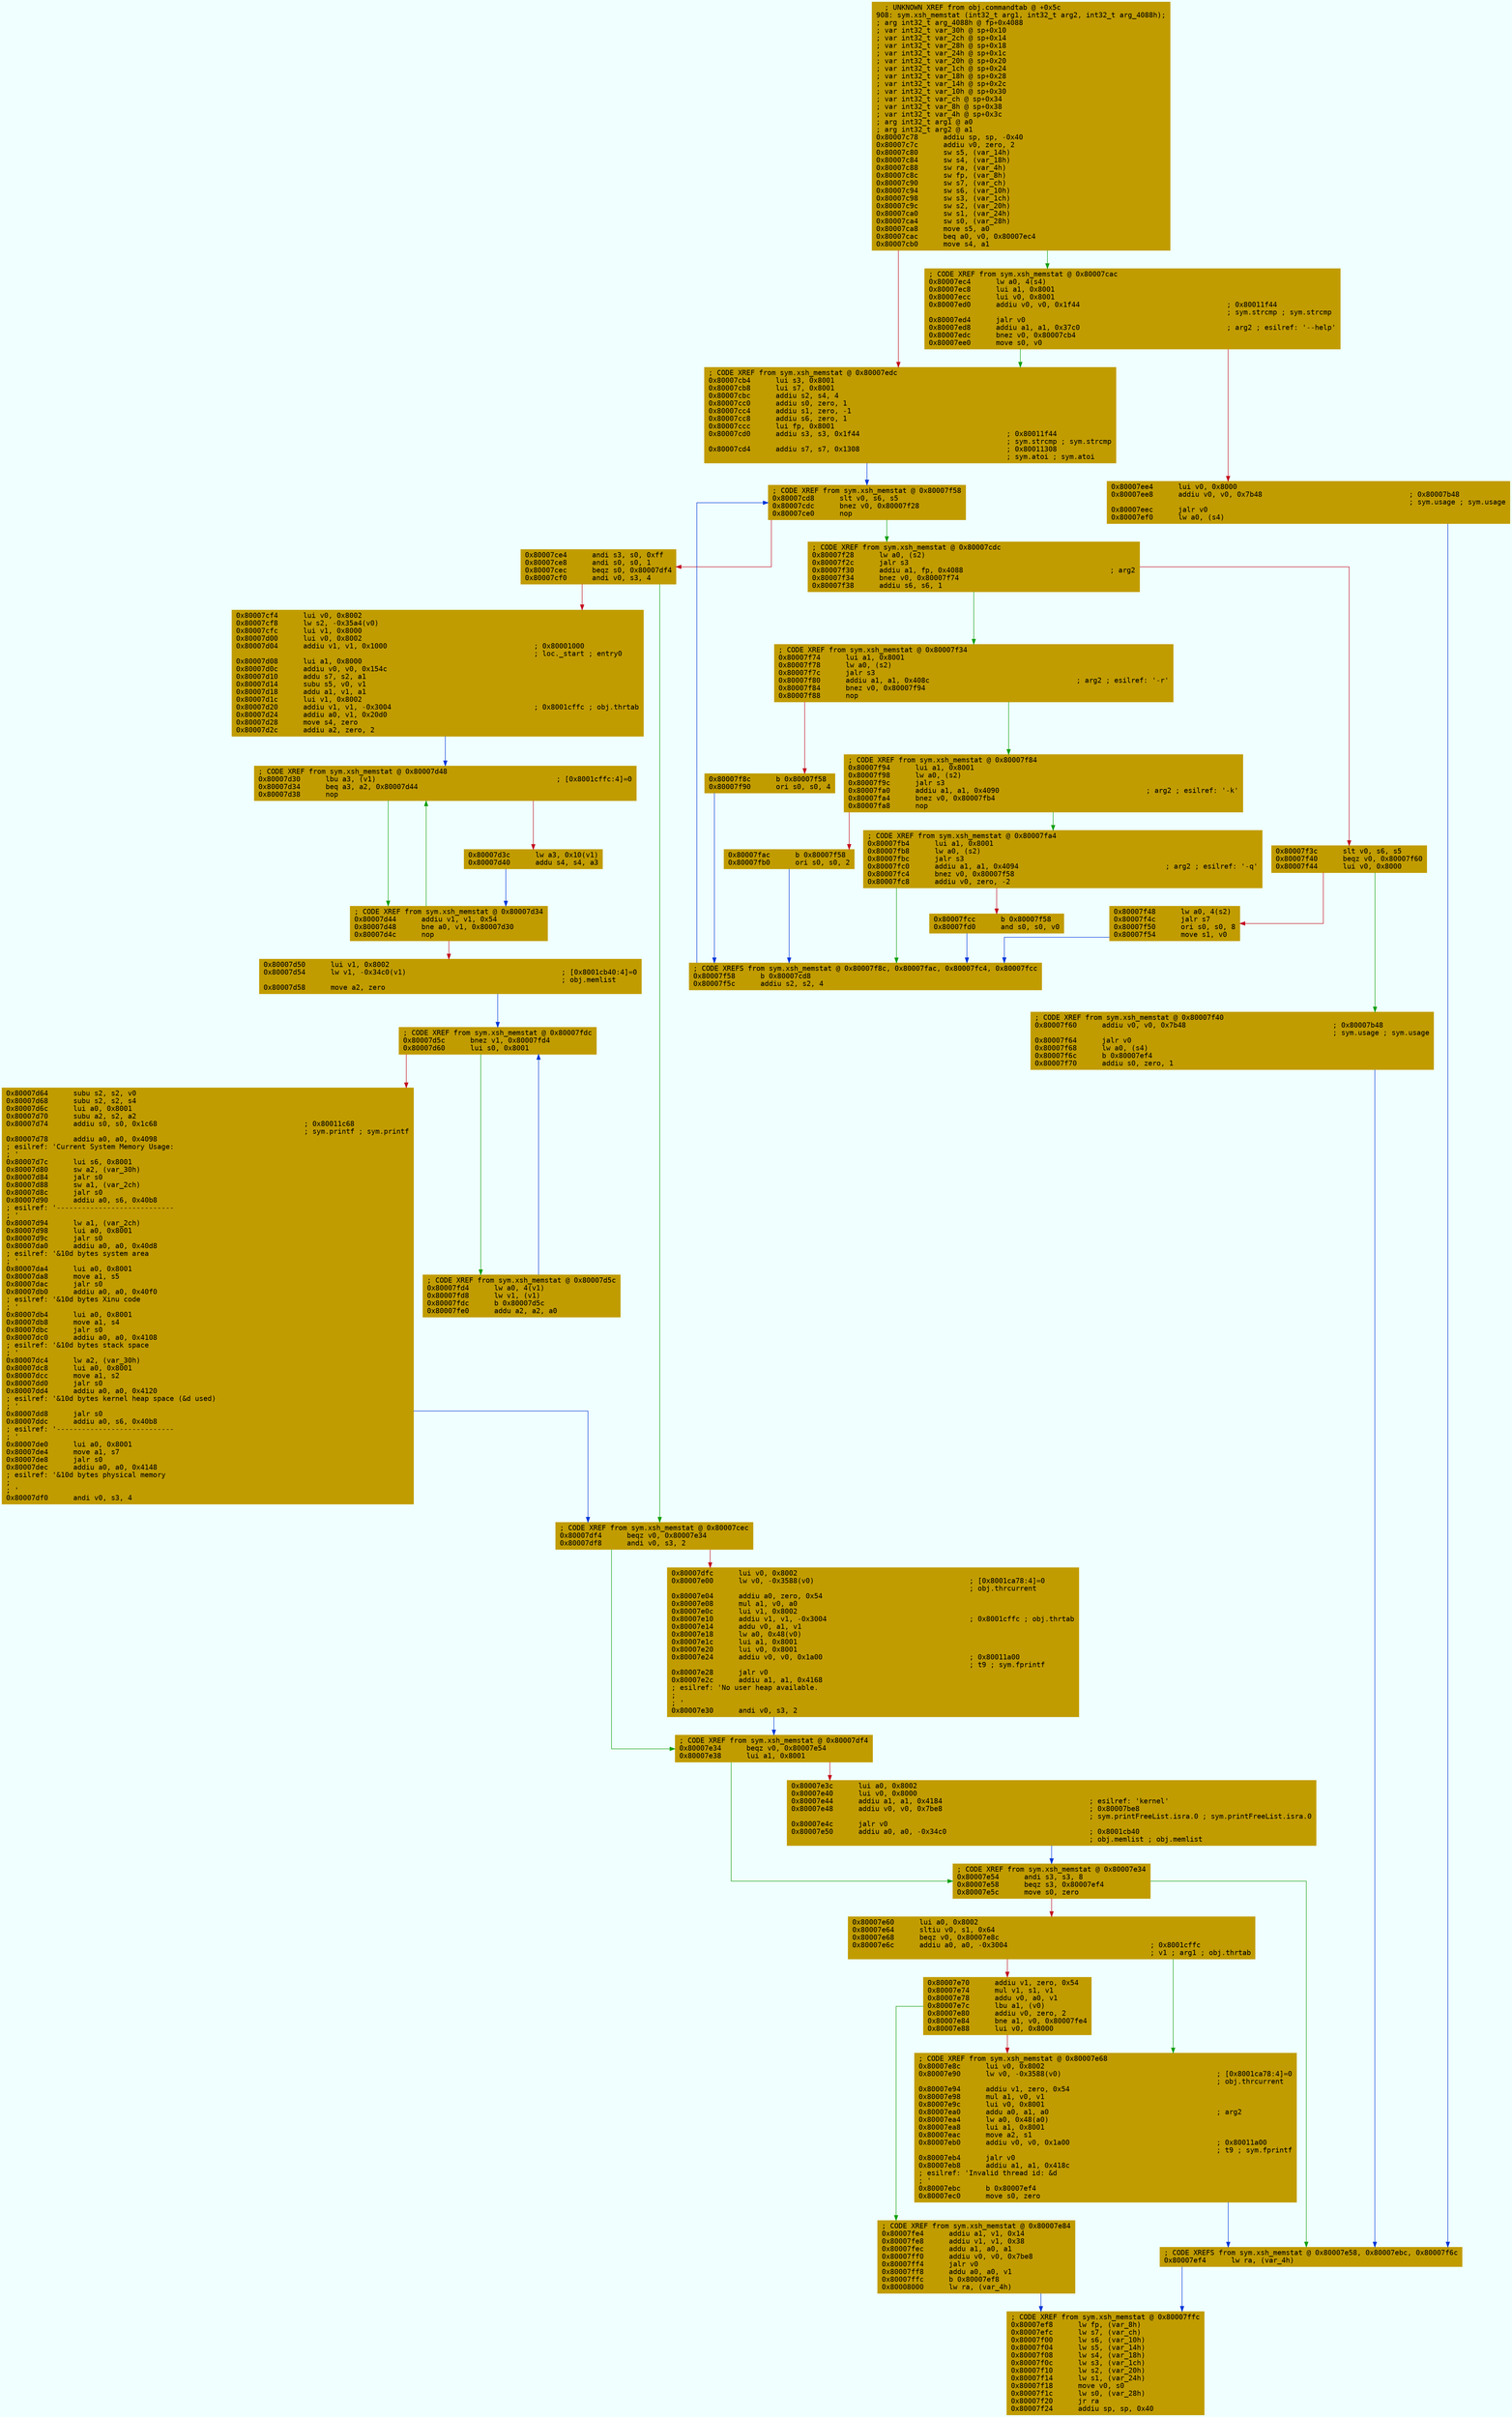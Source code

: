 digraph code {
	graph [bgcolor=azure fontsize=8 fontname="Courier" splines="ortho"];
	node [fillcolor=gray style=filled shape=box];
	edge [arrowhead="normal"];
	"0x80007c78" [URL="sym.xsh_memstat/0x80007c78", fillcolor="#c19c00",color="#c19c00", fontname="Courier",label="  ; UNKNOWN XREF from obj.commandtab @ +0x5c\l908: sym.xsh_memstat (int32_t arg1, int32_t arg2, int32_t arg_4088h);\l; arg int32_t arg_4088h @ fp+0x4088\l; var int32_t var_30h @ sp+0x10\l; var int32_t var_2ch @ sp+0x14\l; var int32_t var_28h @ sp+0x18\l; var int32_t var_24h @ sp+0x1c\l; var int32_t var_20h @ sp+0x20\l; var int32_t var_1ch @ sp+0x24\l; var int32_t var_18h @ sp+0x28\l; var int32_t var_14h @ sp+0x2c\l; var int32_t var_10h @ sp+0x30\l; var int32_t var_ch @ sp+0x34\l; var int32_t var_8h @ sp+0x38\l; var int32_t var_4h @ sp+0x3c\l; arg int32_t arg1 @ a0\l; arg int32_t arg2 @ a1\l0x80007c78      addiu sp, sp, -0x40\l0x80007c7c      addiu v0, zero, 2\l0x80007c80      sw s5, (var_14h)\l0x80007c84      sw s4, (var_18h)\l0x80007c88      sw ra, (var_4h)\l0x80007c8c      sw fp, (var_8h)\l0x80007c90      sw s7, (var_ch)\l0x80007c94      sw s6, (var_10h)\l0x80007c98      sw s3, (var_1ch)\l0x80007c9c      sw s2, (var_20h)\l0x80007ca0      sw s1, (var_24h)\l0x80007ca4      sw s0, (var_28h)\l0x80007ca8      move s5, a0\l0x80007cac      beq a0, v0, 0x80007ec4\l0x80007cb0      move s4, a1\l"]
	"0x80007cb4" [URL="sym.xsh_memstat/0x80007cb4", fillcolor="#c19c00",color="#c19c00", fontname="Courier",label="; CODE XREF from sym.xsh_memstat @ 0x80007edc\l0x80007cb4      lui s3, 0x8001\l0x80007cb8      lui s7, 0x8001\l0x80007cbc      addiu s2, s4, 4\l0x80007cc0      addiu s0, zero, 1\l0x80007cc4      addiu s1, zero, -1\l0x80007cc8      addiu s6, zero, 1\l0x80007ccc      lui fp, 0x8001\l0x80007cd0      addiu s3, s3, 0x1f44                                   ; 0x80011f44\l                                                                       ; sym.strcmp ; sym.strcmp\l0x80007cd4      addiu s7, s7, 0x1308                                   ; 0x80011308\l                                                                       ; sym.atoi ; sym.atoi\l"]
	"0x80007cd8" [URL="sym.xsh_memstat/0x80007cd8", fillcolor="#c19c00",color="#c19c00", fontname="Courier",label="; CODE XREF from sym.xsh_memstat @ 0x80007f58\l0x80007cd8      slt v0, s6, s5\l0x80007cdc      bnez v0, 0x80007f28\l0x80007ce0      nop\l"]
	"0x80007ce4" [URL="sym.xsh_memstat/0x80007ce4", fillcolor="#c19c00",color="#c19c00", fontname="Courier",label="0x80007ce4      andi s3, s0, 0xff\l0x80007ce8      andi s0, s0, 1\l0x80007cec      beqz s0, 0x80007df4\l0x80007cf0      andi v0, s3, 4\l"]
	"0x80007cf4" [URL="sym.xsh_memstat/0x80007cf4", fillcolor="#c19c00",color="#c19c00", fontname="Courier",label="0x80007cf4      lui v0, 0x8002\l0x80007cf8      lw s2, -0x35a4(v0)\l0x80007cfc      lui v1, 0x8000\l0x80007d00      lui v0, 0x8002\l0x80007d04      addiu v1, v1, 0x1000                                   ; 0x80001000\l                                                                       ; loc._start ; entry0\l0x80007d08      lui a1, 0x8000\l0x80007d0c      addiu v0, v0, 0x154c\l0x80007d10      addu s7, s2, a1\l0x80007d14      subu s5, v0, v1\l0x80007d18      addu a1, v1, a1\l0x80007d1c      lui v1, 0x8002\l0x80007d20      addiu v1, v1, -0x3004                                  ; 0x8001cffc ; obj.thrtab\l0x80007d24      addiu a0, v1, 0x20d0\l0x80007d28      move s4, zero\l0x80007d2c      addiu a2, zero, 2\l"]
	"0x80007d30" [URL="sym.xsh_memstat/0x80007d30", fillcolor="#c19c00",color="#c19c00", fontname="Courier",label="; CODE XREF from sym.xsh_memstat @ 0x80007d48\l0x80007d30      lbu a3, (v1)                                           ; [0x8001cffc:4]=0\l0x80007d34      beq a3, a2, 0x80007d44\l0x80007d38      nop\l"]
	"0x80007d3c" [URL="sym.xsh_memstat/0x80007d3c", fillcolor="#c19c00",color="#c19c00", fontname="Courier",label="0x80007d3c      lw a3, 0x10(v1)\l0x80007d40      addu s4, s4, a3\l"]
	"0x80007d44" [URL="sym.xsh_memstat/0x80007d44", fillcolor="#c19c00",color="#c19c00", fontname="Courier",label="; CODE XREF from sym.xsh_memstat @ 0x80007d34\l0x80007d44      addiu v1, v1, 0x54\l0x80007d48      bne a0, v1, 0x80007d30\l0x80007d4c      nop\l"]
	"0x80007d50" [URL="sym.xsh_memstat/0x80007d50", fillcolor="#c19c00",color="#c19c00", fontname="Courier",label="0x80007d50      lui v1, 0x8002\l0x80007d54      lw v1, -0x34c0(v1)                                     ; [0x8001cb40:4]=0\l                                                                       ; obj.memlist\l0x80007d58      move a2, zero\l"]
	"0x80007d5c" [URL="sym.xsh_memstat/0x80007d5c", fillcolor="#c19c00",color="#c19c00", fontname="Courier",label="; CODE XREF from sym.xsh_memstat @ 0x80007fdc\l0x80007d5c      bnez v1, 0x80007fd4\l0x80007d60      lui s0, 0x8001\l"]
	"0x80007d64" [URL="sym.xsh_memstat/0x80007d64", fillcolor="#c19c00",color="#c19c00", fontname="Courier",label="0x80007d64      subu s2, s2, v0\l0x80007d68      subu s2, s2, s4\l0x80007d6c      lui a0, 0x8001\l0x80007d70      subu a2, s2, a2\l0x80007d74      addiu s0, s0, 0x1c68                                   ; 0x80011c68\l                                                                       ; sym.printf ; sym.printf\l0x80007d78      addiu a0, a0, 0x4098                                   \l; esilref: 'Current System Memory Usage:\l; '\l0x80007d7c      lui s6, 0x8001\l0x80007d80      sw a2, (var_30h)\l0x80007d84      jalr s0\l0x80007d88      sw a1, (var_2ch)\l0x80007d8c      jalr s0\l0x80007d90      addiu a0, s6, 0x40b8                                   \l; esilref: '----------------------------\l; '\l0x80007d94      lw a1, (var_2ch)\l0x80007d98      lui a0, 0x8001\l0x80007d9c      jalr s0\l0x80007da0      addiu a0, a0, 0x40d8                                   \l; esilref: '&10d bytes system area\l; '\l0x80007da4      lui a0, 0x8001\l0x80007da8      move a1, s5\l0x80007dac      jalr s0\l0x80007db0      addiu a0, a0, 0x40f0                                   \l; esilref: '&10d bytes Xinu code\l; '\l0x80007db4      lui a0, 0x8001\l0x80007db8      move a1, s4\l0x80007dbc      jalr s0\l0x80007dc0      addiu a0, a0, 0x4108                                   \l; esilref: '&10d bytes stack space\l; '\l0x80007dc4      lw a2, (var_30h)\l0x80007dc8      lui a0, 0x8001\l0x80007dcc      move a1, s2\l0x80007dd0      jalr s0\l0x80007dd4      addiu a0, a0, 0x4120                                   \l; esilref: '&10d bytes kernel heap space (&d used)\l; '\l0x80007dd8      jalr s0\l0x80007ddc      addiu a0, s6, 0x40b8                                   \l; esilref: '----------------------------\l; '\l0x80007de0      lui a0, 0x8001\l0x80007de4      move a1, s7\l0x80007de8      jalr s0\l0x80007dec      addiu a0, a0, 0x4148                                   \l; esilref: '&10d bytes physical memory\l; \l; '\l0x80007df0      andi v0, s3, 4\l"]
	"0x80007df4" [URL="sym.xsh_memstat/0x80007df4", fillcolor="#c19c00",color="#c19c00", fontname="Courier",label="; CODE XREF from sym.xsh_memstat @ 0x80007cec\l0x80007df4      beqz v0, 0x80007e34\l0x80007df8      andi v0, s3, 2\l"]
	"0x80007dfc" [URL="sym.xsh_memstat/0x80007dfc", fillcolor="#c19c00",color="#c19c00", fontname="Courier",label="0x80007dfc      lui v0, 0x8002\l0x80007e00      lw v0, -0x3588(v0)                                     ; [0x8001ca78:4]=0\l                                                                       ; obj.thrcurrent\l0x80007e04      addiu a0, zero, 0x54\l0x80007e08      mul a1, v0, a0\l0x80007e0c      lui v1, 0x8002\l0x80007e10      addiu v1, v1, -0x3004                                  ; 0x8001cffc ; obj.thrtab\l0x80007e14      addu v0, a1, v1\l0x80007e18      lw a0, 0x48(v0)\l0x80007e1c      lui a1, 0x8001\l0x80007e20      lui v0, 0x8001\l0x80007e24      addiu v0, v0, 0x1a00                                   ; 0x80011a00\l                                                                       ; t9 ; sym.fprintf\l0x80007e28      jalr v0\l0x80007e2c      addiu a1, a1, 0x4168                                   \l; esilref: 'No user heap available.\l; \l; '\l0x80007e30      andi v0, s3, 2\l"]
	"0x80007e34" [URL="sym.xsh_memstat/0x80007e34", fillcolor="#c19c00",color="#c19c00", fontname="Courier",label="; CODE XREF from sym.xsh_memstat @ 0x80007df4\l0x80007e34      beqz v0, 0x80007e54\l0x80007e38      lui a1, 0x8001\l"]
	"0x80007e3c" [URL="sym.xsh_memstat/0x80007e3c", fillcolor="#c19c00",color="#c19c00", fontname="Courier",label="0x80007e3c      lui a0, 0x8002\l0x80007e40      lui v0, 0x8000\l0x80007e44      addiu a1, a1, 0x4184                                   ; esilref: 'kernel'\l0x80007e48      addiu v0, v0, 0x7be8                                   ; 0x80007be8\l                                                                       ; sym.printFreeList.isra.0 ; sym.printFreeList.isra.0\l0x80007e4c      jalr v0\l0x80007e50      addiu a0, a0, -0x34c0                                  ; 0x8001cb40\l                                                                       ; obj.memlist ; obj.memlist\l"]
	"0x80007e54" [URL="sym.xsh_memstat/0x80007e54", fillcolor="#c19c00",color="#c19c00", fontname="Courier",label="; CODE XREF from sym.xsh_memstat @ 0x80007e34\l0x80007e54      andi s3, s3, 8\l0x80007e58      beqz s3, 0x80007ef4\l0x80007e5c      move s0, zero\l"]
	"0x80007e60" [URL="sym.xsh_memstat/0x80007e60", fillcolor="#c19c00",color="#c19c00", fontname="Courier",label="0x80007e60      lui a0, 0x8002\l0x80007e64      sltiu v0, s1, 0x64\l0x80007e68      beqz v0, 0x80007e8c\l0x80007e6c      addiu a0, a0, -0x3004                                  ; 0x8001cffc\l                                                                       ; v1 ; arg1 ; obj.thrtab\l"]
	"0x80007e70" [URL="sym.xsh_memstat/0x80007e70", fillcolor="#c19c00",color="#c19c00", fontname="Courier",label="0x80007e70      addiu v1, zero, 0x54\l0x80007e74      mul v1, s1, v1\l0x80007e78      addu v0, a0, v1\l0x80007e7c      lbu a1, (v0)\l0x80007e80      addiu v0, zero, 2\l0x80007e84      bne a1, v0, 0x80007fe4\l0x80007e88      lui v0, 0x8000\l"]
	"0x80007e8c" [URL="sym.xsh_memstat/0x80007e8c", fillcolor="#c19c00",color="#c19c00", fontname="Courier",label="; CODE XREF from sym.xsh_memstat @ 0x80007e68\l0x80007e8c      lui v0, 0x8002\l0x80007e90      lw v0, -0x3588(v0)                                     ; [0x8001ca78:4]=0\l                                                                       ; obj.thrcurrent\l0x80007e94      addiu v1, zero, 0x54\l0x80007e98      mul a1, v0, v1\l0x80007e9c      lui v0, 0x8001\l0x80007ea0      addu a0, a1, a0                                        ; arg2\l0x80007ea4      lw a0, 0x48(a0)\l0x80007ea8      lui a1, 0x8001\l0x80007eac      move a2, s1\l0x80007eb0      addiu v0, v0, 0x1a00                                   ; 0x80011a00\l                                                                       ; t9 ; sym.fprintf\l0x80007eb4      jalr v0\l0x80007eb8      addiu a1, a1, 0x418c                                   \l; esilref: 'Invalid thread id: &d\l; '\l0x80007ebc      b 0x80007ef4\l0x80007ec0      move s0, zero\l"]
	"0x80007ec4" [URL="sym.xsh_memstat/0x80007ec4", fillcolor="#c19c00",color="#c19c00", fontname="Courier",label="; CODE XREF from sym.xsh_memstat @ 0x80007cac\l0x80007ec4      lw a0, 4(s4)\l0x80007ec8      lui a1, 0x8001\l0x80007ecc      lui v0, 0x8001\l0x80007ed0      addiu v0, v0, 0x1f44                                   ; 0x80011f44\l                                                                       ; sym.strcmp ; sym.strcmp\l0x80007ed4      jalr v0\l0x80007ed8      addiu a1, a1, 0x37c0                                   ; arg2 ; esilref: '--help'\l0x80007edc      bnez v0, 0x80007cb4\l0x80007ee0      move s0, v0\l"]
	"0x80007ee4" [URL="sym.xsh_memstat/0x80007ee4", fillcolor="#c19c00",color="#c19c00", fontname="Courier",label="0x80007ee4      lui v0, 0x8000\l0x80007ee8      addiu v0, v0, 0x7b48                                   ; 0x80007b48\l                                                                       ; sym.usage ; sym.usage\l0x80007eec      jalr v0\l0x80007ef0      lw a0, (s4)\l"]
	"0x80007ef4" [URL="sym.xsh_memstat/0x80007ef4", fillcolor="#c19c00",color="#c19c00", fontname="Courier",label="; CODE XREFS from sym.xsh_memstat @ 0x80007e58, 0x80007ebc, 0x80007f6c\l0x80007ef4      lw ra, (var_4h)\l"]
	"0x80007ef8" [URL="sym.xsh_memstat/0x80007ef8", fillcolor="#c19c00",color="#c19c00", fontname="Courier",label="; CODE XREF from sym.xsh_memstat @ 0x80007ffc\l0x80007ef8      lw fp, (var_8h)\l0x80007efc      lw s7, (var_ch)\l0x80007f00      lw s6, (var_10h)\l0x80007f04      lw s5, (var_14h)\l0x80007f08      lw s4, (var_18h)\l0x80007f0c      lw s3, (var_1ch)\l0x80007f10      lw s2, (var_20h)\l0x80007f14      lw s1, (var_24h)\l0x80007f18      move v0, s0\l0x80007f1c      lw s0, (var_28h)\l0x80007f20      jr ra\l0x80007f24      addiu sp, sp, 0x40\l"]
	"0x80007f28" [URL="sym.xsh_memstat/0x80007f28", fillcolor="#c19c00",color="#c19c00", fontname="Courier",label="; CODE XREF from sym.xsh_memstat @ 0x80007cdc\l0x80007f28      lw a0, (s2)\l0x80007f2c      jalr s3\l0x80007f30      addiu a1, fp, 0x4088                                   ; arg2\l0x80007f34      bnez v0, 0x80007f74\l0x80007f38      addiu s6, s6, 1\l"]
	"0x80007f3c" [URL="sym.xsh_memstat/0x80007f3c", fillcolor="#c19c00",color="#c19c00", fontname="Courier",label="0x80007f3c      slt v0, s6, s5\l0x80007f40      beqz v0, 0x80007f60\l0x80007f44      lui v0, 0x8000\l"]
	"0x80007f48" [URL="sym.xsh_memstat/0x80007f48", fillcolor="#c19c00",color="#c19c00", fontname="Courier",label="0x80007f48      lw a0, 4(s2)\l0x80007f4c      jalr s7\l0x80007f50      ori s0, s0, 8\l0x80007f54      move s1, v0\l"]
	"0x80007f58" [URL="sym.xsh_memstat/0x80007f58", fillcolor="#c19c00",color="#c19c00", fontname="Courier",label="; CODE XREFS from sym.xsh_memstat @ 0x80007f8c, 0x80007fac, 0x80007fc4, 0x80007fcc\l0x80007f58      b 0x80007cd8\l0x80007f5c      addiu s2, s2, 4\l"]
	"0x80007f60" [URL="sym.xsh_memstat/0x80007f60", fillcolor="#c19c00",color="#c19c00", fontname="Courier",label="; CODE XREF from sym.xsh_memstat @ 0x80007f40\l0x80007f60      addiu v0, v0, 0x7b48                                   ; 0x80007b48\l                                                                       ; sym.usage ; sym.usage\l0x80007f64      jalr v0\l0x80007f68      lw a0, (s4)\l0x80007f6c      b 0x80007ef4\l0x80007f70      addiu s0, zero, 1\l"]
	"0x80007f74" [URL="sym.xsh_memstat/0x80007f74", fillcolor="#c19c00",color="#c19c00", fontname="Courier",label="; CODE XREF from sym.xsh_memstat @ 0x80007f34\l0x80007f74      lui a1, 0x8001\l0x80007f78      lw a0, (s2)\l0x80007f7c      jalr s3\l0x80007f80      addiu a1, a1, 0x408c                                   ; arg2 ; esilref: '-r'\l0x80007f84      bnez v0, 0x80007f94\l0x80007f88      nop\l"]
	"0x80007f8c" [URL="sym.xsh_memstat/0x80007f8c", fillcolor="#c19c00",color="#c19c00", fontname="Courier",label="0x80007f8c      b 0x80007f58\l0x80007f90      ori s0, s0, 4\l"]
	"0x80007f94" [URL="sym.xsh_memstat/0x80007f94", fillcolor="#c19c00",color="#c19c00", fontname="Courier",label="; CODE XREF from sym.xsh_memstat @ 0x80007f84\l0x80007f94      lui a1, 0x8001\l0x80007f98      lw a0, (s2)\l0x80007f9c      jalr s3\l0x80007fa0      addiu a1, a1, 0x4090                                   ; arg2 ; esilref: '-k'\l0x80007fa4      bnez v0, 0x80007fb4\l0x80007fa8      nop\l"]
	"0x80007fac" [URL="sym.xsh_memstat/0x80007fac", fillcolor="#c19c00",color="#c19c00", fontname="Courier",label="0x80007fac      b 0x80007f58\l0x80007fb0      ori s0, s0, 2\l"]
	"0x80007fb4" [URL="sym.xsh_memstat/0x80007fb4", fillcolor="#c19c00",color="#c19c00", fontname="Courier",label="; CODE XREF from sym.xsh_memstat @ 0x80007fa4\l0x80007fb4      lui a1, 0x8001\l0x80007fb8      lw a0, (s2)\l0x80007fbc      jalr s3\l0x80007fc0      addiu a1, a1, 0x4094                                   ; arg2 ; esilref: '-q'\l0x80007fc4      bnez v0, 0x80007f58\l0x80007fc8      addiu v0, zero, -2\l"]
	"0x80007fcc" [URL="sym.xsh_memstat/0x80007fcc", fillcolor="#c19c00",color="#c19c00", fontname="Courier",label="0x80007fcc      b 0x80007f58\l0x80007fd0      and s0, s0, v0\l"]
	"0x80007fd4" [URL="sym.xsh_memstat/0x80007fd4", fillcolor="#c19c00",color="#c19c00", fontname="Courier",label="; CODE XREF from sym.xsh_memstat @ 0x80007d5c\l0x80007fd4      lw a0, 4(v1)\l0x80007fd8      lw v1, (v1)\l0x80007fdc      b 0x80007d5c\l0x80007fe0      addu a2, a2, a0\l"]
	"0x80007fe4" [URL="sym.xsh_memstat/0x80007fe4", fillcolor="#c19c00",color="#c19c00", fontname="Courier",label="; CODE XREF from sym.xsh_memstat @ 0x80007e84\l0x80007fe4      addiu a1, v1, 0x14\l0x80007fe8      addiu v1, v1, 0x38\l0x80007fec      addu a1, a0, a1\l0x80007ff0      addiu v0, v0, 0x7be8\l0x80007ff4      jalr v0\l0x80007ff8      addu a0, a0, v1\l0x80007ffc      b 0x80007ef8\l0x80008000      lw ra, (var_4h)\l"]
        "0x80007c78" -> "0x80007ec4" [color="#13a10e"];
        "0x80007c78" -> "0x80007cb4" [color="#c50f1f"];
        "0x80007cb4" -> "0x80007cd8" [color="#0037da"];
        "0x80007cd8" -> "0x80007f28" [color="#13a10e"];
        "0x80007cd8" -> "0x80007ce4" [color="#c50f1f"];
        "0x80007ce4" -> "0x80007df4" [color="#13a10e"];
        "0x80007ce4" -> "0x80007cf4" [color="#c50f1f"];
        "0x80007cf4" -> "0x80007d30" [color="#0037da"];
        "0x80007d30" -> "0x80007d44" [color="#13a10e"];
        "0x80007d30" -> "0x80007d3c" [color="#c50f1f"];
        "0x80007d3c" -> "0x80007d44" [color="#0037da"];
        "0x80007d44" -> "0x80007d30" [color="#13a10e"];
        "0x80007d44" -> "0x80007d50" [color="#c50f1f"];
        "0x80007d50" -> "0x80007d5c" [color="#0037da"];
        "0x80007d5c" -> "0x80007fd4" [color="#13a10e"];
        "0x80007d5c" -> "0x80007d64" [color="#c50f1f"];
        "0x80007d64" -> "0x80007df4" [color="#0037da"];
        "0x80007df4" -> "0x80007e34" [color="#13a10e"];
        "0x80007df4" -> "0x80007dfc" [color="#c50f1f"];
        "0x80007dfc" -> "0x80007e34" [color="#0037da"];
        "0x80007e34" -> "0x80007e54" [color="#13a10e"];
        "0x80007e34" -> "0x80007e3c" [color="#c50f1f"];
        "0x80007e3c" -> "0x80007e54" [color="#0037da"];
        "0x80007e54" -> "0x80007ef4" [color="#13a10e"];
        "0x80007e54" -> "0x80007e60" [color="#c50f1f"];
        "0x80007e60" -> "0x80007e8c" [color="#13a10e"];
        "0x80007e60" -> "0x80007e70" [color="#c50f1f"];
        "0x80007e70" -> "0x80007fe4" [color="#13a10e"];
        "0x80007e70" -> "0x80007e8c" [color="#c50f1f"];
        "0x80007e8c" -> "0x80007ef4" [color="#0037da"];
        "0x80007ec4" -> "0x80007cb4" [color="#13a10e"];
        "0x80007ec4" -> "0x80007ee4" [color="#c50f1f"];
        "0x80007ee4" -> "0x80007ef4" [color="#0037da"];
        "0x80007ef4" -> "0x80007ef8" [color="#0037da"];
        "0x80007f28" -> "0x80007f74" [color="#13a10e"];
        "0x80007f28" -> "0x80007f3c" [color="#c50f1f"];
        "0x80007f3c" -> "0x80007f60" [color="#13a10e"];
        "0x80007f3c" -> "0x80007f48" [color="#c50f1f"];
        "0x80007f48" -> "0x80007f58" [color="#0037da"];
        "0x80007f58" -> "0x80007cd8" [color="#0037da"];
        "0x80007f60" -> "0x80007ef4" [color="#0037da"];
        "0x80007f74" -> "0x80007f94" [color="#13a10e"];
        "0x80007f74" -> "0x80007f8c" [color="#c50f1f"];
        "0x80007f8c" -> "0x80007f58" [color="#0037da"];
        "0x80007f94" -> "0x80007fb4" [color="#13a10e"];
        "0x80007f94" -> "0x80007fac" [color="#c50f1f"];
        "0x80007fac" -> "0x80007f58" [color="#0037da"];
        "0x80007fb4" -> "0x80007f58" [color="#13a10e"];
        "0x80007fb4" -> "0x80007fcc" [color="#c50f1f"];
        "0x80007fcc" -> "0x80007f58" [color="#0037da"];
        "0x80007fd4" -> "0x80007d5c" [color="#0037da"];
        "0x80007fe4" -> "0x80007ef8" [color="#0037da"];
}
